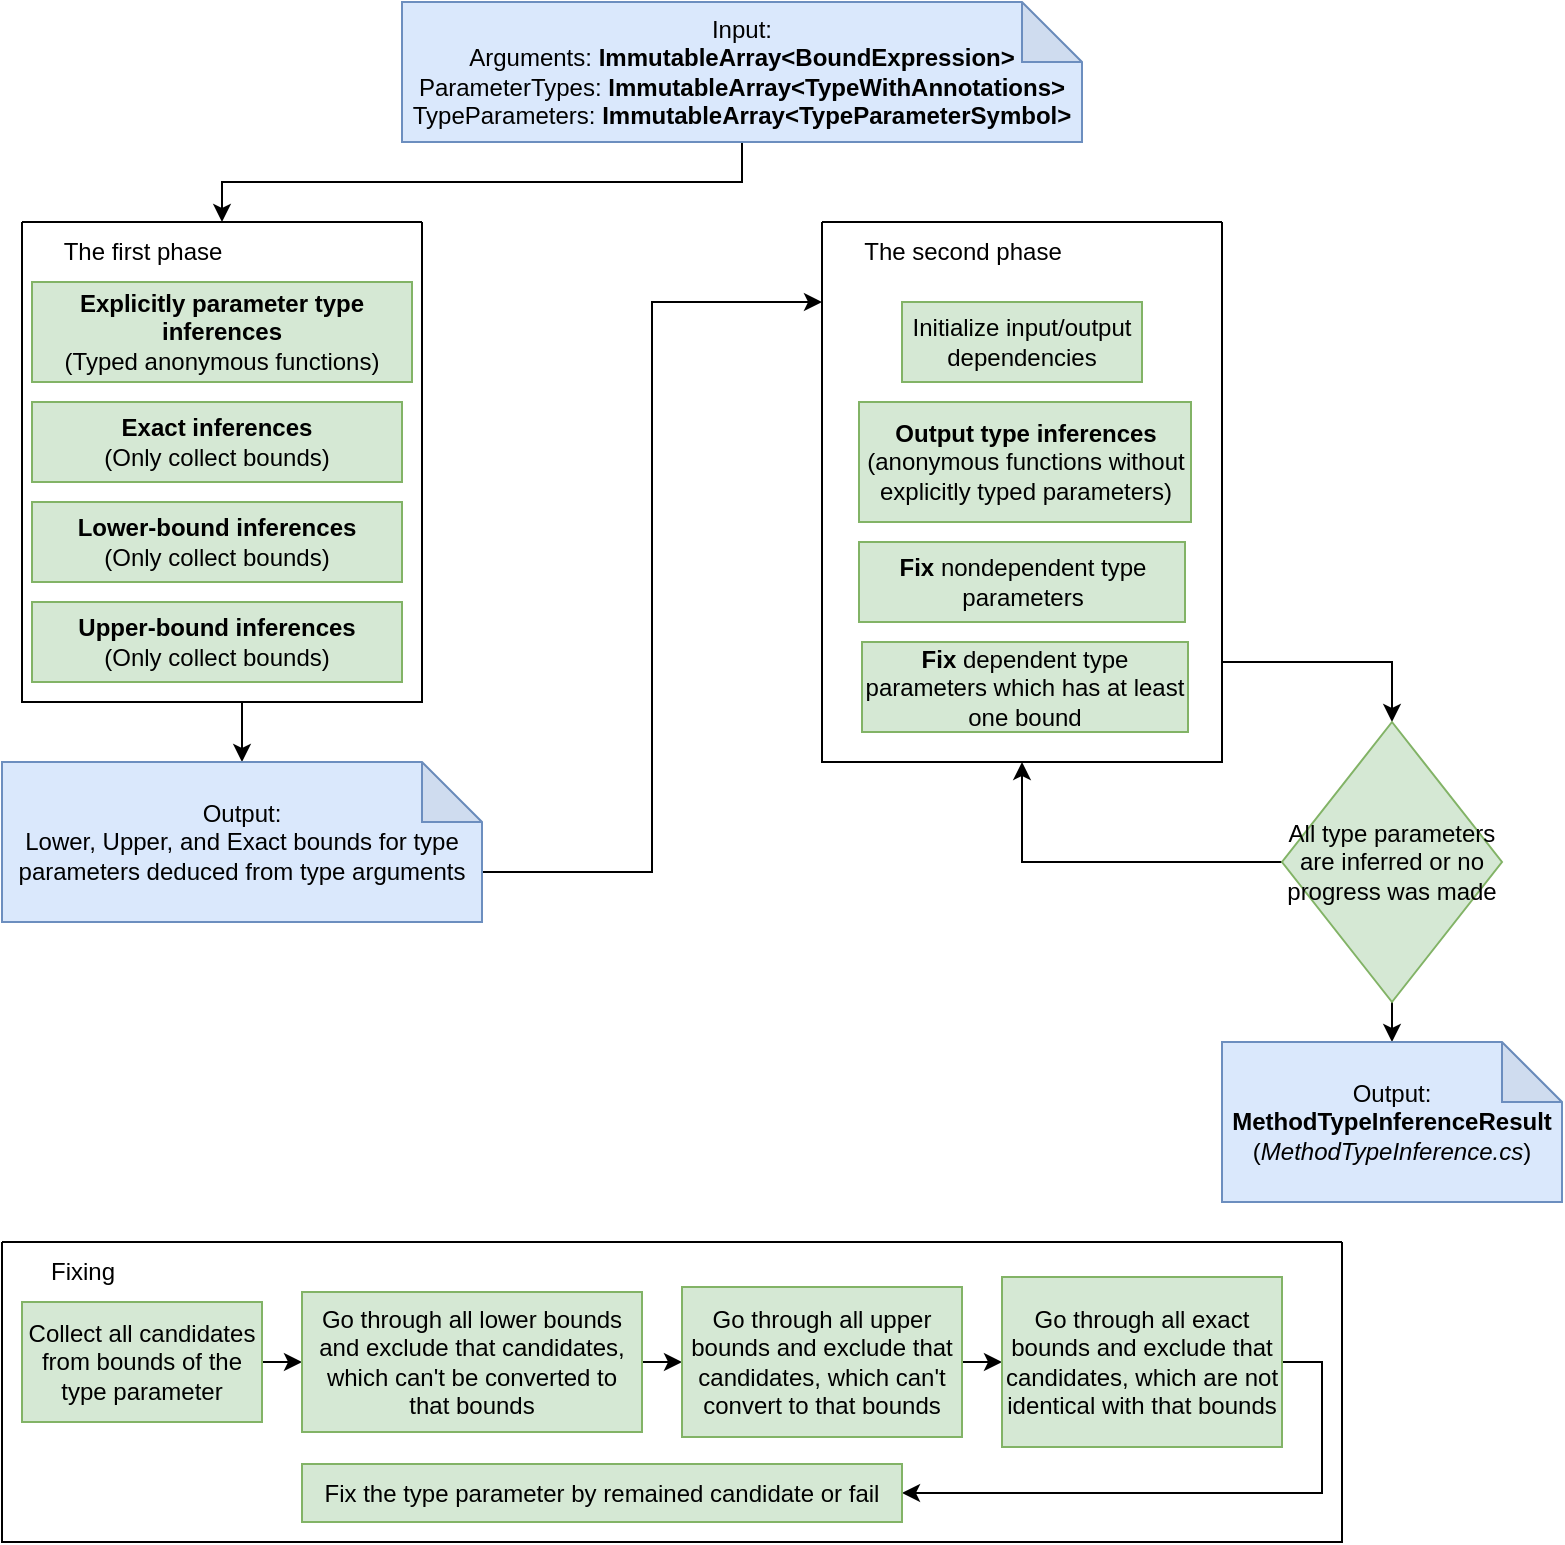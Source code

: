 <mxfile version="21.3.3" type="device">
  <diagram name="Page-1" id="CHn9WOKtg3yaj_x3Etmd">
    <mxGraphModel dx="1434" dy="788" grid="1" gridSize="10" guides="1" tooltips="1" connect="1" arrows="1" fold="1" page="1" pageScale="1" pageWidth="827" pageHeight="1169" math="0" shadow="0">
      <root>
        <mxCell id="0" />
        <mxCell id="1" parent="0" />
        <mxCell id="nuwyxVhRlpsigbD1GOly-16" style="edgeStyle=orthogonalEdgeStyle;rounded=0;orthogonalLoop=1;jettySize=auto;html=1;exitX=0.5;exitY=1;exitDx=0;exitDy=0;exitPerimeter=0;entryX=0.5;entryY=0;entryDx=0;entryDy=0;" parent="1" source="nuwyxVhRlpsigbD1GOly-2" target="nuwyxVhRlpsigbD1GOly-4" edge="1">
          <mxGeometry relative="1" as="geometry" />
        </mxCell>
        <mxCell id="nuwyxVhRlpsigbD1GOly-2" value="Input:&lt;br&gt;Arguments: &lt;b&gt;ImmutableArray&amp;lt;BoundExpression&amp;gt;&lt;/b&gt;&lt;br&gt;ParameterTypes: &lt;b&gt;ImmutableArray&amp;lt;TypeWithAnnotations&amp;gt;&lt;/b&gt;&lt;br&gt;TypeParameters: &lt;b&gt;ImmutableArray&amp;lt;TypeParameterSymbol&amp;gt;&lt;/b&gt;" style="shape=note;whiteSpace=wrap;html=1;backgroundOutline=1;darkOpacity=0.05;fillColor=#dae8fc;strokeColor=#6c8ebf;" parent="1" vertex="1">
          <mxGeometry x="230" y="10" width="340" height="70" as="geometry" />
        </mxCell>
        <mxCell id="nuwyxVhRlpsigbD1GOly-22" style="edgeStyle=orthogonalEdgeStyle;rounded=0;orthogonalLoop=1;jettySize=auto;html=1;exitX=0.5;exitY=1;exitDx=0;exitDy=0;entryX=0.5;entryY=0;entryDx=0;entryDy=0;entryPerimeter=0;" parent="1" source="nuwyxVhRlpsigbD1GOly-4" target="nuwyxVhRlpsigbD1GOly-21" edge="1">
          <mxGeometry relative="1" as="geometry" />
        </mxCell>
        <mxCell id="nuwyxVhRlpsigbD1GOly-4" value="" style="swimlane;startSize=0;" parent="1" vertex="1">
          <mxGeometry x="40" y="120" width="200" height="240" as="geometry" />
        </mxCell>
        <mxCell id="nuwyxVhRlpsigbD1GOly-7" value="The first phase" style="text;html=1;align=center;verticalAlign=middle;resizable=0;points=[];autosize=1;strokeColor=none;fillColor=none;" parent="nuwyxVhRlpsigbD1GOly-4" vertex="1">
          <mxGeometry x="10" width="100" height="30" as="geometry" />
        </mxCell>
        <mxCell id="nuwyxVhRlpsigbD1GOly-17" value="&lt;b&gt;Explicitly parameter type inferences&lt;/b&gt;&lt;br&gt;(Typed anonymous functions)" style="rounded=0;whiteSpace=wrap;html=1;fillColor=#d5e8d4;strokeColor=#82b366;" parent="nuwyxVhRlpsigbD1GOly-4" vertex="1">
          <mxGeometry x="5" y="30" width="190" height="50" as="geometry" />
        </mxCell>
        <mxCell id="nuwyxVhRlpsigbD1GOly-20" value="&lt;b&gt;Exact inferences&lt;/b&gt;&lt;br&gt;(Only collect bounds)" style="rounded=0;whiteSpace=wrap;html=1;fillColor=#d5e8d4;strokeColor=#82b366;" parent="nuwyxVhRlpsigbD1GOly-4" vertex="1">
          <mxGeometry x="5" y="90" width="185" height="40" as="geometry" />
        </mxCell>
        <mxCell id="nuwyxVhRlpsigbD1GOly-18" value="&lt;b&gt;Lower-bound inferences&lt;/b&gt;&lt;br&gt;(Only collect bounds)" style="rounded=0;whiteSpace=wrap;html=1;fillColor=#d5e8d4;strokeColor=#82b366;" parent="nuwyxVhRlpsigbD1GOly-4" vertex="1">
          <mxGeometry x="5" y="140" width="185" height="40" as="geometry" />
        </mxCell>
        <mxCell id="nuwyxVhRlpsigbD1GOly-19" value="&lt;b&gt;Upper-bound inferences&lt;/b&gt;&lt;br&gt;(Only collect bounds)" style="rounded=0;whiteSpace=wrap;html=1;fillColor=#d5e8d4;strokeColor=#82b366;" parent="nuwyxVhRlpsigbD1GOly-4" vertex="1">
          <mxGeometry x="5" y="190" width="185" height="40" as="geometry" />
        </mxCell>
        <mxCell id="nuwyxVhRlpsigbD1GOly-11" style="edgeStyle=orthogonalEdgeStyle;rounded=0;orthogonalLoop=1;jettySize=auto;html=1;exitX=1;exitY=0.5;exitDx=0;exitDy=0;entryX=0.5;entryY=0;entryDx=0;entryDy=0;" parent="1" source="nuwyxVhRlpsigbD1GOly-5" target="nuwyxVhRlpsigbD1GOly-10" edge="1">
          <mxGeometry relative="1" as="geometry">
            <Array as="points">
              <mxPoint x="640" y="340" />
              <mxPoint x="725" y="340" />
            </Array>
          </mxGeometry>
        </mxCell>
        <mxCell id="nuwyxVhRlpsigbD1GOly-5" value="" style="swimlane;startSize=0;" parent="1" vertex="1">
          <mxGeometry x="440" y="120" width="200" height="270" as="geometry" />
        </mxCell>
        <mxCell id="nuwyxVhRlpsigbD1GOly-8" value="The second phase" style="text;html=1;align=center;verticalAlign=middle;resizable=0;points=[];autosize=1;strokeColor=none;fillColor=none;" parent="nuwyxVhRlpsigbD1GOly-5" vertex="1">
          <mxGeometry x="10" width="120" height="30" as="geometry" />
        </mxCell>
        <mxCell id="nuwyxVhRlpsigbD1GOly-24" value="&lt;b&gt;Output type inferences&lt;/b&gt;&lt;br&gt;(anonymous functions without explicitly typed parameters)" style="rounded=0;whiteSpace=wrap;html=1;fillColor=#d5e8d4;strokeColor=#82b366;" parent="nuwyxVhRlpsigbD1GOly-5" vertex="1">
          <mxGeometry x="18.5" y="90" width="166" height="60" as="geometry" />
        </mxCell>
        <mxCell id="nuwyxVhRlpsigbD1GOly-25" value="&lt;b&gt;Fix&lt;/b&gt; nondependent type parameters" style="rounded=0;whiteSpace=wrap;html=1;fillColor=#d5e8d4;strokeColor=#82b366;" parent="nuwyxVhRlpsigbD1GOly-5" vertex="1">
          <mxGeometry x="18.5" y="160" width="163" height="40" as="geometry" />
        </mxCell>
        <mxCell id="nuwyxVhRlpsigbD1GOly-26" value="&lt;b&gt;Fix&lt;/b&gt; dependent type parameters which has at least one bound" style="rounded=0;whiteSpace=wrap;html=1;fillColor=#d5e8d4;strokeColor=#82b366;" parent="nuwyxVhRlpsigbD1GOly-5" vertex="1">
          <mxGeometry x="20" y="210" width="163" height="45" as="geometry" />
        </mxCell>
        <mxCell id="nuwyxVhRlpsigbD1GOly-40" value="Initialize input/output dependencies" style="rounded=0;whiteSpace=wrap;html=1;fillColor=#d5e8d4;strokeColor=#82b366;" parent="nuwyxVhRlpsigbD1GOly-5" vertex="1">
          <mxGeometry x="40" y="40" width="120" height="40" as="geometry" />
        </mxCell>
        <mxCell id="nuwyxVhRlpsigbD1GOly-12" style="edgeStyle=orthogonalEdgeStyle;rounded=0;orthogonalLoop=1;jettySize=auto;html=1;exitX=0;exitY=0.5;exitDx=0;exitDy=0;entryX=0.5;entryY=1;entryDx=0;entryDy=0;" parent="1" source="nuwyxVhRlpsigbD1GOly-10" target="nuwyxVhRlpsigbD1GOly-5" edge="1">
          <mxGeometry relative="1" as="geometry" />
        </mxCell>
        <mxCell id="nuwyxVhRlpsigbD1GOly-13" style="edgeStyle=orthogonalEdgeStyle;rounded=0;orthogonalLoop=1;jettySize=auto;html=1;exitX=0.5;exitY=1;exitDx=0;exitDy=0;entryX=0.5;entryY=0;entryDx=0;entryDy=0;entryPerimeter=0;" parent="1" source="nuwyxVhRlpsigbD1GOly-10" target="nuwyxVhRlpsigbD1GOly-14" edge="1">
          <mxGeometry relative="1" as="geometry">
            <mxPoint x="745" y="580" as="targetPoint" />
          </mxGeometry>
        </mxCell>
        <mxCell id="nuwyxVhRlpsigbD1GOly-10" value="All type parameters are inferred or no progress was made" style="rhombus;whiteSpace=wrap;html=1;fillColor=#d5e8d4;strokeColor=#82b366;" parent="1" vertex="1">
          <mxGeometry x="670" y="370" width="110" height="140" as="geometry" />
        </mxCell>
        <mxCell id="nuwyxVhRlpsigbD1GOly-14" value="Output:&lt;br&gt;&lt;b&gt;MethodTypeInferenceResult&lt;/b&gt;&lt;br&gt;(&lt;i&gt;MethodTypeInference.cs&lt;/i&gt;)" style="shape=note;whiteSpace=wrap;html=1;backgroundOutline=1;darkOpacity=0.05;fillColor=#dae8fc;strokeColor=#6c8ebf;" parent="1" vertex="1">
          <mxGeometry x="640" y="530" width="170" height="80" as="geometry" />
        </mxCell>
        <mxCell id="nuwyxVhRlpsigbD1GOly-23" style="edgeStyle=orthogonalEdgeStyle;rounded=0;orthogonalLoop=1;jettySize=auto;html=1;exitX=0;exitY=0;exitDx=240;exitDy=55;exitPerimeter=0;" parent="1" source="nuwyxVhRlpsigbD1GOly-21" edge="1">
          <mxGeometry relative="1" as="geometry">
            <mxPoint x="440" y="160" as="targetPoint" />
            <Array as="points">
              <mxPoint x="355" y="445" />
              <mxPoint x="355" y="160" />
              <mxPoint x="440" y="160" />
            </Array>
          </mxGeometry>
        </mxCell>
        <mxCell id="nuwyxVhRlpsigbD1GOly-21" value="Output:&lt;br&gt;Lower, Upper, and Exact bounds for type parameters deduced from type arguments" style="shape=note;whiteSpace=wrap;html=1;backgroundOutline=1;darkOpacity=0.05;fillColor=#dae8fc;strokeColor=#6c8ebf;" parent="1" vertex="1">
          <mxGeometry x="30" y="390" width="240" height="80" as="geometry" />
        </mxCell>
        <mxCell id="nuwyxVhRlpsigbD1GOly-28" value="" style="swimlane;startSize=0;" parent="1" vertex="1">
          <mxGeometry x="30" y="630" width="670" height="150" as="geometry" />
        </mxCell>
        <mxCell id="nuwyxVhRlpsigbD1GOly-29" value="Fixing" style="text;html=1;align=center;verticalAlign=middle;resizable=0;points=[];autosize=1;strokeColor=none;fillColor=none;" parent="nuwyxVhRlpsigbD1GOly-28" vertex="1">
          <mxGeometry x="10" width="60" height="30" as="geometry" />
        </mxCell>
        <mxCell id="nuwyxVhRlpsigbD1GOly-36" style="edgeStyle=orthogonalEdgeStyle;rounded=0;orthogonalLoop=1;jettySize=auto;html=1;exitX=1;exitY=0.5;exitDx=0;exitDy=0;entryX=0;entryY=0.5;entryDx=0;entryDy=0;" parent="nuwyxVhRlpsigbD1GOly-28" source="nuwyxVhRlpsigbD1GOly-30" target="nuwyxVhRlpsigbD1GOly-31" edge="1">
          <mxGeometry relative="1" as="geometry" />
        </mxCell>
        <mxCell id="nuwyxVhRlpsigbD1GOly-30" value="Collect all candidates from bounds of the type parameter" style="rounded=0;whiteSpace=wrap;html=1;fillColor=#d5e8d4;strokeColor=#82b366;" parent="nuwyxVhRlpsigbD1GOly-28" vertex="1">
          <mxGeometry x="10" y="30" width="120" height="60" as="geometry" />
        </mxCell>
        <mxCell id="nuwyxVhRlpsigbD1GOly-37" style="edgeStyle=orthogonalEdgeStyle;rounded=0;orthogonalLoop=1;jettySize=auto;html=1;exitX=1;exitY=0.5;exitDx=0;exitDy=0;entryX=0;entryY=0.5;entryDx=0;entryDy=0;" parent="nuwyxVhRlpsigbD1GOly-28" source="nuwyxVhRlpsigbD1GOly-31" target="nuwyxVhRlpsigbD1GOly-32" edge="1">
          <mxGeometry relative="1" as="geometry">
            <mxPoint x="340" y="-119" as="targetPoint" />
          </mxGeometry>
        </mxCell>
        <mxCell id="nuwyxVhRlpsigbD1GOly-31" value="Go through all lower bounds and exclude that candidates, which can&#39;t be converted to that bounds" style="rounded=0;whiteSpace=wrap;html=1;fillColor=#d5e8d4;strokeColor=#82b366;" parent="nuwyxVhRlpsigbD1GOly-28" vertex="1">
          <mxGeometry x="150" y="25" width="170" height="70" as="geometry" />
        </mxCell>
        <mxCell id="nuwyxVhRlpsigbD1GOly-38" style="edgeStyle=orthogonalEdgeStyle;rounded=0;orthogonalLoop=1;jettySize=auto;html=1;exitX=1;exitY=0.5;exitDx=0;exitDy=0;entryX=0;entryY=0.5;entryDx=0;entryDy=0;" parent="nuwyxVhRlpsigbD1GOly-28" source="nuwyxVhRlpsigbD1GOly-32" target="nuwyxVhRlpsigbD1GOly-33" edge="1">
          <mxGeometry relative="1" as="geometry" />
        </mxCell>
        <mxCell id="nuwyxVhRlpsigbD1GOly-32" value="Go through all upper bounds and exclude that candidates, which can&#39;t convert to that bounds" style="rounded=0;whiteSpace=wrap;html=1;fillColor=#d5e8d4;strokeColor=#82b366;" parent="nuwyxVhRlpsigbD1GOly-28" vertex="1">
          <mxGeometry x="340" y="22.5" width="140" height="75" as="geometry" />
        </mxCell>
        <mxCell id="nuwyxVhRlpsigbD1GOly-39" style="edgeStyle=orthogonalEdgeStyle;rounded=0;orthogonalLoop=1;jettySize=auto;html=1;exitX=1;exitY=0.5;exitDx=0;exitDy=0;entryX=1;entryY=0.5;entryDx=0;entryDy=0;" parent="nuwyxVhRlpsigbD1GOly-28" source="nuwyxVhRlpsigbD1GOly-33" target="nuwyxVhRlpsigbD1GOly-34" edge="1">
          <mxGeometry relative="1" as="geometry" />
        </mxCell>
        <mxCell id="nuwyxVhRlpsigbD1GOly-33" value="Go through all exact bounds and exclude that candidates, which are not identical with that bounds" style="rounded=0;whiteSpace=wrap;html=1;fillColor=#d5e8d4;strokeColor=#82b366;" parent="nuwyxVhRlpsigbD1GOly-28" vertex="1">
          <mxGeometry x="500" y="17.5" width="140" height="85" as="geometry" />
        </mxCell>
        <mxCell id="nuwyxVhRlpsigbD1GOly-34" value="Fix the type parameter by remained candidate or fail" style="rounded=0;whiteSpace=wrap;html=1;fillColor=#d5e8d4;strokeColor=#82b366;" parent="nuwyxVhRlpsigbD1GOly-28" vertex="1">
          <mxGeometry x="150" y="111" width="300" height="29" as="geometry" />
        </mxCell>
      </root>
    </mxGraphModel>
  </diagram>
</mxfile>
